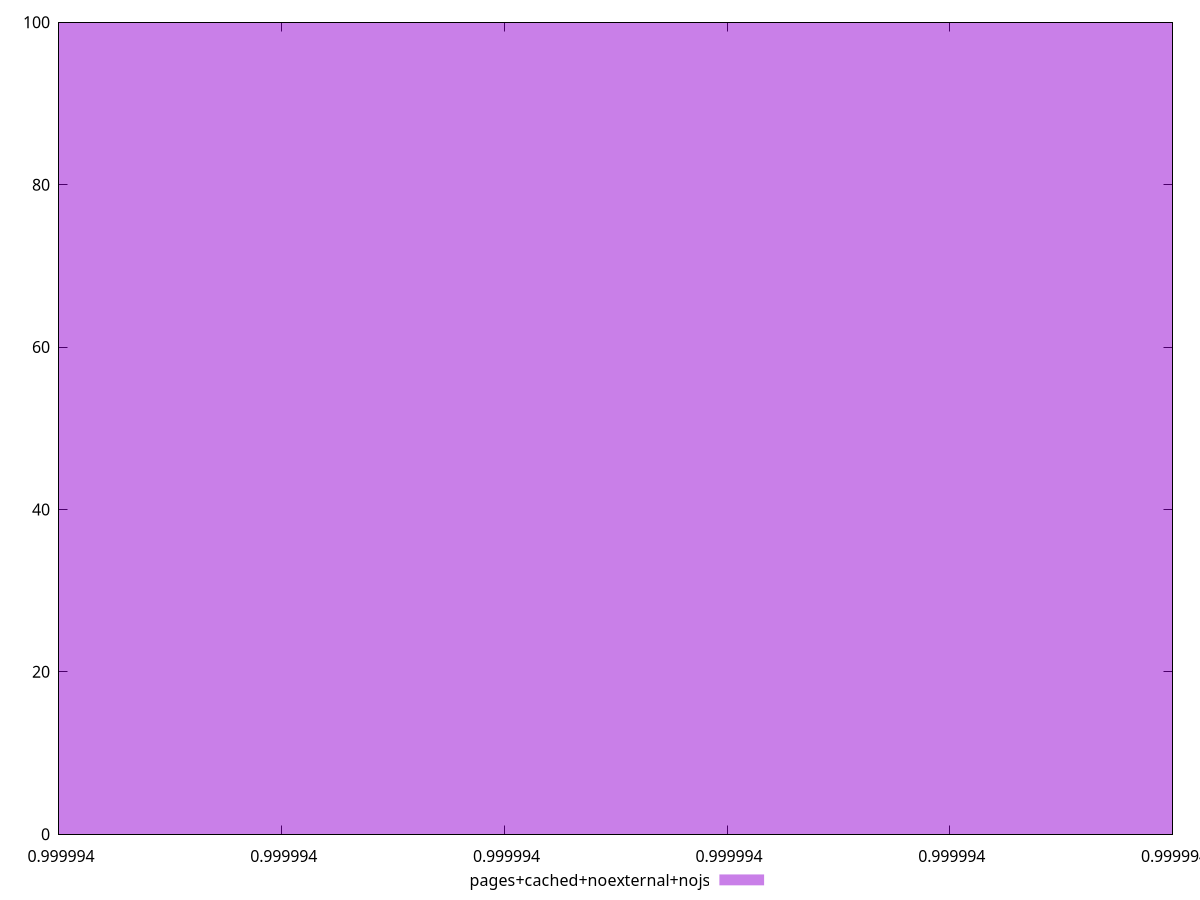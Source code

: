 $_pagesCachedNoexternalNojs <<EOF
0.9999939069787661 100
EOF
set key outside below
set terminal pngcairo
set output "report_00006_2020-11-02T20-21-41.718Z/uses-long-cache-ttl/pages+cached+noexternal+nojs//hist.png"
set yrange [0:100]
set boxwidth 1.2104574358042354e-15
set style fill transparent solid 0.5 noborder
plot $_pagesCachedNoexternalNojs title "pages+cached+noexternal+nojs" with boxes ,